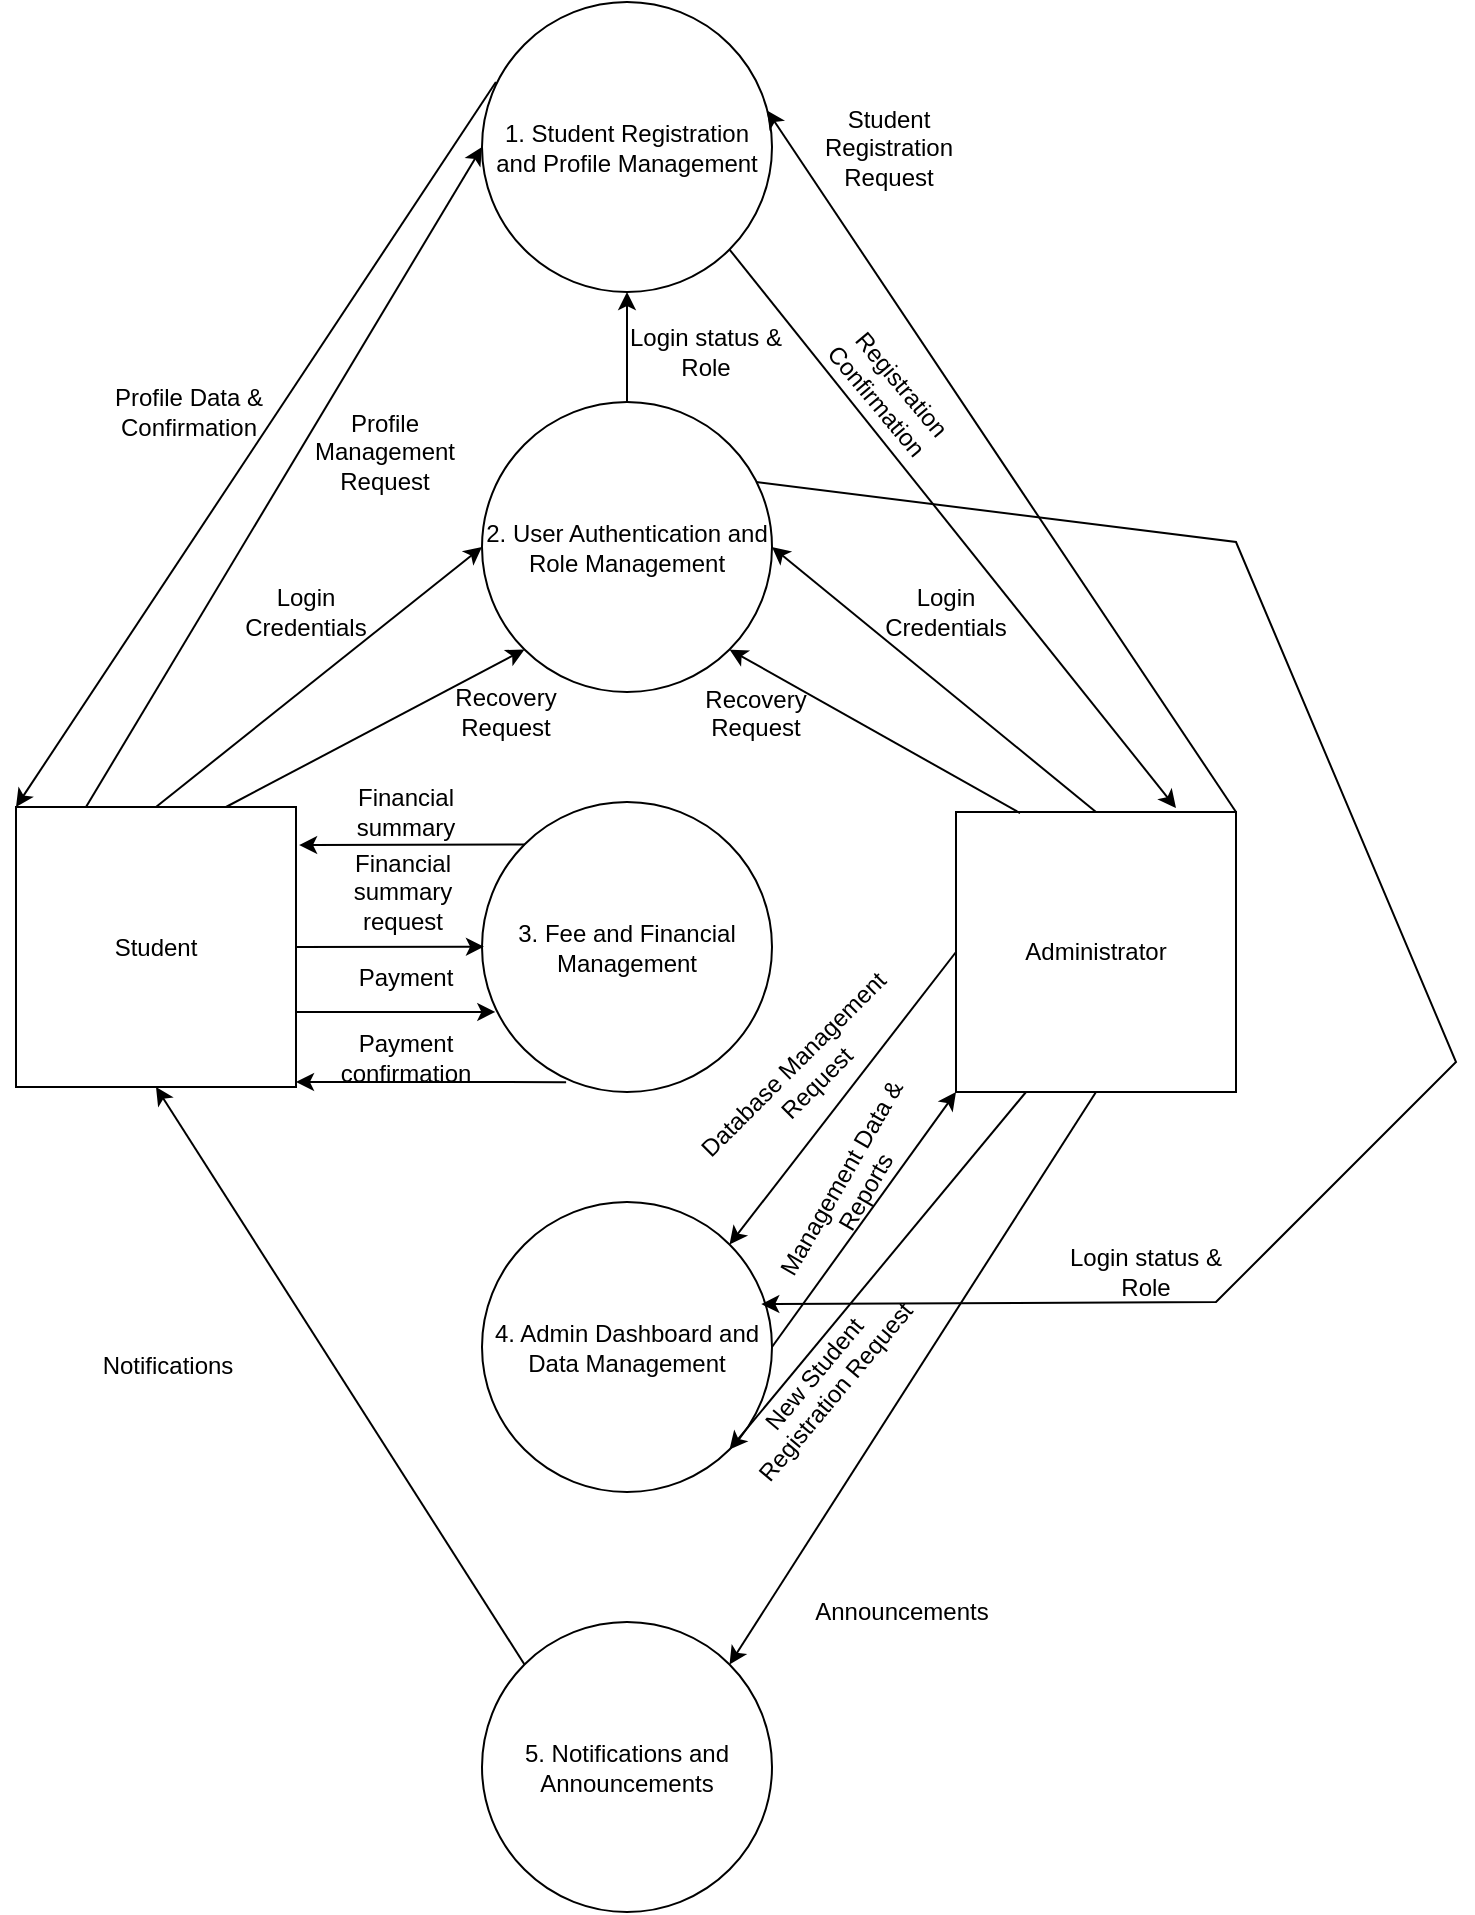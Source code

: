 <mxfile version="28.2.8">
  <diagram name="Page-1" id="RffvDeGVpNFIwnqqBonR">
    <mxGraphModel grid="1" page="1" gridSize="10" guides="1" tooltips="1" connect="1" arrows="1" fold="1" pageScale="1" pageWidth="850" pageHeight="1100" math="0" shadow="0">
      <root>
        <mxCell id="0" />
        <mxCell id="1" parent="0" />
        <mxCell id="14n-f7DVuK32noArM2Mq-1" value="1. Student Registration and Profile Management" style="ellipse;whiteSpace=wrap;html=1;aspect=fixed;" vertex="1" parent="1">
          <mxGeometry x="1203" y="130" width="145" height="145" as="geometry" />
        </mxCell>
        <mxCell id="yI1nzGfzjH4qdO7dMFxV-10" style="edgeStyle=orthogonalEdgeStyle;rounded=0;orthogonalLoop=1;jettySize=auto;html=1;" edge="1" parent="1" source="14n-f7DVuK32noArM2Mq-2" target="14n-f7DVuK32noArM2Mq-1">
          <mxGeometry relative="1" as="geometry" />
        </mxCell>
        <mxCell id="14n-f7DVuK32noArM2Mq-2" value="2. User Authentication and Role Management" style="ellipse;whiteSpace=wrap;html=1;aspect=fixed;" vertex="1" parent="1">
          <mxGeometry x="1203" y="330" width="145" height="145" as="geometry" />
        </mxCell>
        <mxCell id="14n-f7DVuK32noArM2Mq-3" value="3. Fee and Financial Management" style="ellipse;whiteSpace=wrap;html=1;aspect=fixed;" vertex="1" parent="1">
          <mxGeometry x="1203" y="530" width="145" height="145" as="geometry" />
        </mxCell>
        <mxCell id="14n-f7DVuK32noArM2Mq-4" value="4. Admin Dashboard and Data Management" style="ellipse;whiteSpace=wrap;html=1;aspect=fixed;" vertex="1" parent="1">
          <mxGeometry x="1203" y="730" width="145" height="145" as="geometry" />
        </mxCell>
        <mxCell id="14n-f7DVuK32noArM2Mq-5" value="5. Notifications and Announcements" style="ellipse;whiteSpace=wrap;html=1;aspect=fixed;" vertex="1" parent="1">
          <mxGeometry x="1203" y="940" width="145" height="145" as="geometry" />
        </mxCell>
        <mxCell id="14n-f7DVuK32noArM2Mq-7" value="&lt;div&gt;Student&lt;/div&gt;" style="whiteSpace=wrap;html=1;aspect=fixed;" vertex="1" parent="1">
          <mxGeometry x="970" y="532.5" width="140" height="140" as="geometry" />
        </mxCell>
        <mxCell id="14n-f7DVuK32noArM2Mq-8" value="Administrator" style="whiteSpace=wrap;html=1;aspect=fixed;" vertex="1" parent="1">
          <mxGeometry x="1440" y="535" width="140" height="140" as="geometry" />
        </mxCell>
        <mxCell id="14n-f7DVuK32noArM2Mq-9" value="" style="endArrow=classic;html=1;rounded=0;exitX=0;exitY=0;exitDx=0;exitDy=0;entryX=1.011;entryY=0.136;entryDx=0;entryDy=0;entryPerimeter=0;" edge="1" parent="1" source="14n-f7DVuK32noArM2Mq-3" target="14n-f7DVuK32noArM2Mq-7">
          <mxGeometry width="50" height="50" relative="1" as="geometry">
            <mxPoint x="1083" y="306.5" as="sourcePoint" />
            <mxPoint x="770" y="672.5" as="targetPoint" />
          </mxGeometry>
        </mxCell>
        <mxCell id="14n-f7DVuK32noArM2Mq-10" value="" style="endArrow=classic;html=1;rounded=0;exitX=1;exitY=0.5;exitDx=0;exitDy=0;entryX=0.046;entryY=0.724;entryDx=0;entryDy=0;entryPerimeter=0;" edge="1" parent="1" target="14n-f7DVuK32noArM2Mq-3">
          <mxGeometry width="50" height="50" relative="1" as="geometry">
            <mxPoint x="1110" y="635" as="sourcePoint" />
            <mxPoint x="1203.0" y="635" as="targetPoint" />
          </mxGeometry>
        </mxCell>
        <mxCell id="14n-f7DVuK32noArM2Mq-11" value="" style="endArrow=classic;html=1;rounded=0;exitX=0.29;exitY=0.966;exitDx=0;exitDy=0;entryX=1;entryY=0.75;entryDx=0;entryDy=0;exitPerimeter=0;" edge="1" parent="1" source="14n-f7DVuK32noArM2Mq-3">
          <mxGeometry width="50" height="50" relative="1" as="geometry">
            <mxPoint x="1211.555" y="670.09" as="sourcePoint" />
            <mxPoint x="1110" y="670" as="targetPoint" />
          </mxGeometry>
        </mxCell>
        <mxCell id="14n-f7DVuK32noArM2Mq-12" value="Financial summary request" style="text;html=1;whiteSpace=wrap;strokeColor=none;fillColor=none;align=center;verticalAlign=middle;rounded=0;rotation=0;" vertex="1" parent="1">
          <mxGeometry x="1117" y="560" width="93" height="30" as="geometry" />
        </mxCell>
        <mxCell id="14n-f7DVuK32noArM2Mq-13" value="Payment" style="text;html=1;whiteSpace=wrap;strokeColor=none;fillColor=none;align=center;verticalAlign=middle;rounded=0;rotation=0;" vertex="1" parent="1">
          <mxGeometry x="1115" y="602.5" width="100" height="30" as="geometry" />
        </mxCell>
        <mxCell id="14n-f7DVuK32noArM2Mq-14" value="Payment confirmation" style="text;html=1;whiteSpace=wrap;strokeColor=none;fillColor=none;align=center;verticalAlign=middle;rounded=0;rotation=0;" vertex="1" parent="1">
          <mxGeometry x="1130" y="642.5" width="70" height="30" as="geometry" />
        </mxCell>
        <mxCell id="14n-f7DVuK32noArM2Mq-15" value="" style="endArrow=classic;html=1;rounded=0;exitX=0;exitY=0;exitDx=0;exitDy=0;entryX=0.5;entryY=1;entryDx=0;entryDy=0;" edge="1" parent="1" source="14n-f7DVuK32noArM2Mq-5" target="14n-f7DVuK32noArM2Mq-7">
          <mxGeometry width="50" height="50" relative="1" as="geometry">
            <mxPoint x="1215" y="968" as="sourcePoint" />
            <mxPoint x="996" y="680" as="targetPoint" />
          </mxGeometry>
        </mxCell>
        <mxCell id="14n-f7DVuK32noArM2Mq-16" value="Notifications" style="text;html=1;whiteSpace=wrap;strokeColor=none;fillColor=none;align=center;verticalAlign=middle;rounded=0;rotation=0;" vertex="1" parent="1">
          <mxGeometry x="991" y="797" width="110" height="30" as="geometry" />
        </mxCell>
        <mxCell id="14n-f7DVuK32noArM2Mq-17" value="" style="endArrow=classic;html=1;rounded=0;exitX=0.5;exitY=1;exitDx=0;exitDy=0;entryX=1;entryY=0;entryDx=0;entryDy=0;" edge="1" parent="1" source="14n-f7DVuK32noArM2Mq-8" target="14n-f7DVuK32noArM2Mq-5">
          <mxGeometry width="50" height="50" relative="1" as="geometry">
            <mxPoint x="1538" y="700" as="sourcePoint" />
            <mxPoint x="1320" y="988.5" as="targetPoint" />
          </mxGeometry>
        </mxCell>
        <mxCell id="14n-f7DVuK32noArM2Mq-18" value="Announcements" style="text;html=1;whiteSpace=wrap;strokeColor=none;fillColor=none;align=center;verticalAlign=middle;rounded=0;rotation=0;" vertex="1" parent="1">
          <mxGeometry x="1348" y="920" width="130" height="30" as="geometry" />
        </mxCell>
        <mxCell id="14n-f7DVuK32noArM2Mq-26" value="Recovery Request" style="text;html=1;whiteSpace=wrap;strokeColor=none;fillColor=none;align=center;verticalAlign=middle;rounded=0;rotation=0;" vertex="1" parent="1">
          <mxGeometry x="1180" y="470" width="70" height="30" as="geometry" />
        </mxCell>
        <mxCell id="14n-f7DVuK32noArM2Mq-27" value="" style="endArrow=classic;html=1;rounded=0;entryX=0;entryY=0.5;entryDx=0;entryDy=0;exitX=0.5;exitY=0;exitDx=0;exitDy=0;" edge="1" parent="1" source="14n-f7DVuK32noArM2Mq-7" target="14n-f7DVuK32noArM2Mq-2">
          <mxGeometry width="50" height="50" relative="1" as="geometry">
            <mxPoint x="1040" y="530" as="sourcePoint" />
            <mxPoint x="1073" y="469.31" as="targetPoint" />
          </mxGeometry>
        </mxCell>
        <mxCell id="14n-f7DVuK32noArM2Mq-28" value="Login Credentials" style="text;html=1;whiteSpace=wrap;strokeColor=none;fillColor=none;align=center;verticalAlign=middle;rounded=0;rotation=0;" vertex="1" parent="1">
          <mxGeometry x="1400" y="420" width="70" height="30" as="geometry" />
        </mxCell>
        <mxCell id="14n-f7DVuK32noArM2Mq-29" value="" style="endArrow=classic;html=1;rounded=0;entryX=1;entryY=0.5;entryDx=0;entryDy=0;exitX=0.5;exitY=0;exitDx=0;exitDy=0;" edge="1" parent="1" source="14n-f7DVuK32noArM2Mq-8" target="14n-f7DVuK32noArM2Mq-2">
          <mxGeometry width="50" height="50" relative="1" as="geometry">
            <mxPoint x="1330" y="538.5" as="sourcePoint" />
            <mxPoint x="1493" y="411.5" as="targetPoint" />
          </mxGeometry>
        </mxCell>
        <mxCell id="14n-f7DVuK32noArM2Mq-35" value="" style="endArrow=classic;html=1;rounded=0;entryX=0.983;entryY=0.374;entryDx=0;entryDy=0;exitX=1;exitY=0;exitDx=0;exitDy=0;entryPerimeter=0;" edge="1" parent="1" source="14n-f7DVuK32noArM2Mq-8" target="14n-f7DVuK32noArM2Mq-1">
          <mxGeometry width="50" height="50" relative="1" as="geometry">
            <mxPoint x="1445" y="579.5" as="sourcePoint" />
            <mxPoint x="1678" y="250" as="targetPoint" />
          </mxGeometry>
        </mxCell>
        <mxCell id="14n-f7DVuK32noArM2Mq-38" value="Student Registration Request" style="text;html=1;whiteSpace=wrap;strokeColor=none;fillColor=none;align=center;verticalAlign=middle;rounded=0;rotation=0;" vertex="1" parent="1">
          <mxGeometry x="1353" y="187.5" width="107" height="30" as="geometry" />
        </mxCell>
        <mxCell id="14n-f7DVuK32noArM2Mq-40" value="" style="endArrow=classic;html=1;rounded=0;entryX=1;entryY=0;entryDx=0;entryDy=0;exitX=0;exitY=0.5;exitDx=0;exitDy=0;" edge="1" parent="1" source="14n-f7DVuK32noArM2Mq-8" target="14n-f7DVuK32noArM2Mq-4">
          <mxGeometry width="50" height="50" relative="1" as="geometry">
            <mxPoint x="1560" y="910" as="sourcePoint" />
            <mxPoint x="1610" y="860" as="targetPoint" />
          </mxGeometry>
        </mxCell>
        <mxCell id="14n-f7DVuK32noArM2Mq-41" value="" style="endArrow=classic;html=1;rounded=0;entryX=0;entryY=1;entryDx=0;entryDy=0;exitX=1;exitY=0.5;exitDx=0;exitDy=0;" edge="1" parent="1" source="14n-f7DVuK32noArM2Mq-4" target="14n-f7DVuK32noArM2Mq-8">
          <mxGeometry width="50" height="50" relative="1" as="geometry">
            <mxPoint x="1450" y="615" as="sourcePoint" />
            <mxPoint x="1337" y="761" as="targetPoint" />
          </mxGeometry>
        </mxCell>
        <mxCell id="14n-f7DVuK32noArM2Mq-42" value="&lt;div&gt;Database Management&amp;nbsp;&lt;/div&gt;&lt;div&gt;Request&lt;/div&gt;" style="text;html=1;whiteSpace=wrap;strokeColor=none;fillColor=none;align=center;verticalAlign=middle;rounded=0;rotation=-45;" vertex="1" parent="1">
          <mxGeometry x="1270" y="650" width="190" height="30" as="geometry" />
        </mxCell>
        <mxCell id="14n-f7DVuK32noArM2Mq-43" value="&lt;div&gt;Management Data &amp;amp; Reports&lt;/div&gt;&lt;div&gt;&lt;br&gt;&lt;/div&gt;" style="text;html=1;whiteSpace=wrap;strokeColor=none;fillColor=none;align=center;verticalAlign=middle;rounded=0;rotation=-60;" vertex="1" parent="1">
          <mxGeometry x="1330" y="710" width="130" height="30" as="geometry" />
        </mxCell>
        <mxCell id="yI1nzGfzjH4qdO7dMFxV-1" value="" style="endArrow=classic;html=1;rounded=0;entryX=0;entryY=1;entryDx=0;entryDy=0;exitX=0.75;exitY=0;exitDx=0;exitDy=0;" edge="1" parent="1" source="14n-f7DVuK32noArM2Mq-7" target="14n-f7DVuK32noArM2Mq-2">
          <mxGeometry width="50" height="50" relative="1" as="geometry">
            <mxPoint x="1050" y="540" as="sourcePoint" />
            <mxPoint x="1213" y="413" as="targetPoint" />
          </mxGeometry>
        </mxCell>
        <mxCell id="yI1nzGfzjH4qdO7dMFxV-2" value="" style="endArrow=classic;html=1;rounded=0;entryX=1;entryY=1;entryDx=0;entryDy=0;exitX=0.229;exitY=0.004;exitDx=0;exitDy=0;exitPerimeter=0;" edge="1" parent="1" source="14n-f7DVuK32noArM2Mq-8" target="14n-f7DVuK32noArM2Mq-2">
          <mxGeometry width="50" height="50" relative="1" as="geometry">
            <mxPoint x="1230" y="554" as="sourcePoint" />
            <mxPoint x="1379" y="475" as="targetPoint" />
          </mxGeometry>
        </mxCell>
        <mxCell id="yI1nzGfzjH4qdO7dMFxV-3" value="Login Credentials" style="text;html=1;whiteSpace=wrap;strokeColor=none;fillColor=none;align=center;verticalAlign=middle;rounded=0;rotation=0;" vertex="1" parent="1">
          <mxGeometry x="1080" y="420" width="70" height="30" as="geometry" />
        </mxCell>
        <mxCell id="yI1nzGfzjH4qdO7dMFxV-4" value="&lt;div align=&quot;center&quot;&gt;Recovery Request&lt;/div&gt;" style="text;whiteSpace=wrap;html=1;align=center;" vertex="1" parent="1">
          <mxGeometry x="1310" y="465" width="60" height="40" as="geometry" />
        </mxCell>
        <mxCell id="2bUNdcouDvxA8JWDI043-1" value="" style="endArrow=classic;html=1;rounded=0;entryX=0.963;entryY=0.352;entryDx=0;entryDy=0;entryPerimeter=0;" edge="1" parent="1" target="14n-f7DVuK32noArM2Mq-4">
          <mxGeometry width="50" height="50" relative="1" as="geometry">
            <mxPoint x="1340" y="370" as="sourcePoint" />
            <mxPoint x="1390" y="320" as="targetPoint" />
            <Array as="points">
              <mxPoint x="1580" y="400" />
              <mxPoint x="1690" y="660" />
              <mxPoint x="1570" y="780" />
            </Array>
          </mxGeometry>
        </mxCell>
        <mxCell id="2bUNdcouDvxA8JWDI043-3" value="Login status &amp;amp; Role" style="text;html=1;whiteSpace=wrap;strokeColor=none;fillColor=none;align=center;verticalAlign=middle;rounded=0;" vertex="1" parent="1">
          <mxGeometry x="1270" y="290" width="90" height="30" as="geometry" />
        </mxCell>
        <mxCell id="2bUNdcouDvxA8JWDI043-4" value="Login status &amp;amp; Role" style="text;html=1;whiteSpace=wrap;strokeColor=none;fillColor=none;align=center;verticalAlign=middle;rounded=0;" vertex="1" parent="1">
          <mxGeometry x="1490" y="750" width="90" height="30" as="geometry" />
        </mxCell>
        <mxCell id="2bUNdcouDvxA8JWDI043-5" value="" style="endArrow=classic;html=1;rounded=0;entryX=1;entryY=1;entryDx=0;entryDy=0;exitX=0.25;exitY=1;exitDx=0;exitDy=0;" edge="1" parent="1" source="14n-f7DVuK32noArM2Mq-8" target="14n-f7DVuK32noArM2Mq-4">
          <mxGeometry width="50" height="50" relative="1" as="geometry">
            <mxPoint x="1391" y="982" as="sourcePoint" />
            <mxPoint x="1159" y="650" as="targetPoint" />
          </mxGeometry>
        </mxCell>
        <mxCell id="2bUNdcouDvxA8JWDI043-6" value="&lt;div&gt;New Student Registration Request&lt;/div&gt;&lt;div&gt;&lt;br&gt;&lt;/div&gt;" style="text;html=1;whiteSpace=wrap;strokeColor=none;fillColor=none;align=center;verticalAlign=middle;rounded=0;rotation=-50;" vertex="1" parent="1">
          <mxGeometry x="1315" y="810" width="130" height="30" as="geometry" />
        </mxCell>
        <mxCell id="LACKwLjpzTLdzeSaoAuY-1" value="" style="endArrow=classic;html=1;rounded=0;exitX=1;exitY=0.5;exitDx=0;exitDy=0;entryX=0.89;entryY=-0.006;entryDx=0;entryDy=0;entryPerimeter=0;" edge="1" parent="1" source="14n-f7DVuK32noArM2Mq-7" target="14n-f7DVuK32noArM2Mq-13">
          <mxGeometry width="50" height="50" relative="1" as="geometry">
            <mxPoint x="1232" y="617" as="sourcePoint" />
            <mxPoint x="1120" y="618" as="targetPoint" />
          </mxGeometry>
        </mxCell>
        <mxCell id="LACKwLjpzTLdzeSaoAuY-2" value="Financial summary" style="text;html=1;whiteSpace=wrap;strokeColor=none;fillColor=none;align=center;verticalAlign=middle;rounded=0;rotation=0;" vertex="1" parent="1">
          <mxGeometry x="1120" y="520" width="90" height="30" as="geometry" />
        </mxCell>
        <mxCell id="LACKwLjpzTLdzeSaoAuY-3" value="" style="endArrow=classic;html=1;rounded=0;exitX=1;exitY=1;exitDx=0;exitDy=0;" edge="1" parent="1" source="14n-f7DVuK32noArM2Mq-1">
          <mxGeometry width="50" height="50" relative="1" as="geometry">
            <mxPoint x="1700" y="520" as="sourcePoint" />
            <mxPoint x="1550" y="533" as="targetPoint" />
          </mxGeometry>
        </mxCell>
        <mxCell id="LACKwLjpzTLdzeSaoAuY-4" value="&amp;nbsp;Registration Confirmation" style="text;html=1;whiteSpace=wrap;strokeColor=none;fillColor=none;align=center;verticalAlign=middle;rounded=0;rotation=50;" vertex="1" parent="1">
          <mxGeometry x="1384.38" y="310" width="44.25" height="30" as="geometry" />
        </mxCell>
        <mxCell id="LACKwLjpzTLdzeSaoAuY-5" value="" style="endArrow=classic;html=1;rounded=0;entryX=0;entryY=0.5;entryDx=0;entryDy=0;exitX=0.25;exitY=0;exitDx=0;exitDy=0;" edge="1" parent="1" source="14n-f7DVuK32noArM2Mq-7" target="14n-f7DVuK32noArM2Mq-1">
          <mxGeometry width="50" height="50" relative="1" as="geometry">
            <mxPoint x="1117" y="538.5" as="sourcePoint" />
            <mxPoint x="883" y="187.5" as="targetPoint" />
          </mxGeometry>
        </mxCell>
        <mxCell id="LACKwLjpzTLdzeSaoAuY-6" value="Profile Management Request" style="text;html=1;whiteSpace=wrap;strokeColor=none;fillColor=none;align=center;verticalAlign=middle;rounded=0;rotation=0;" vertex="1" parent="1">
          <mxGeometry x="1101" y="340" width="107" height="30" as="geometry" />
        </mxCell>
        <mxCell id="LACKwLjpzTLdzeSaoAuY-7" value="" style="endArrow=classic;html=1;rounded=0;entryX=0;entryY=0;entryDx=0;entryDy=0;exitX=0.048;exitY=0.276;exitDx=0;exitDy=0;exitPerimeter=0;" edge="1" parent="1" source="14n-f7DVuK32noArM2Mq-1" target="14n-f7DVuK32noArM2Mq-7">
          <mxGeometry width="50" height="50" relative="1" as="geometry">
            <mxPoint x="917" y="505" as="sourcePoint" />
            <mxPoint x="1115" y="175" as="targetPoint" />
          </mxGeometry>
        </mxCell>
        <mxCell id="LACKwLjpzTLdzeSaoAuY-8" value="Profile Data &amp;amp; Confirmation" style="text;html=1;whiteSpace=wrap;strokeColor=none;fillColor=none;align=center;verticalAlign=middle;rounded=0;rotation=0;" vertex="1" parent="1">
          <mxGeometry x="1003" y="320" width="107" height="30" as="geometry" />
        </mxCell>
      </root>
    </mxGraphModel>
  </diagram>
</mxfile>
